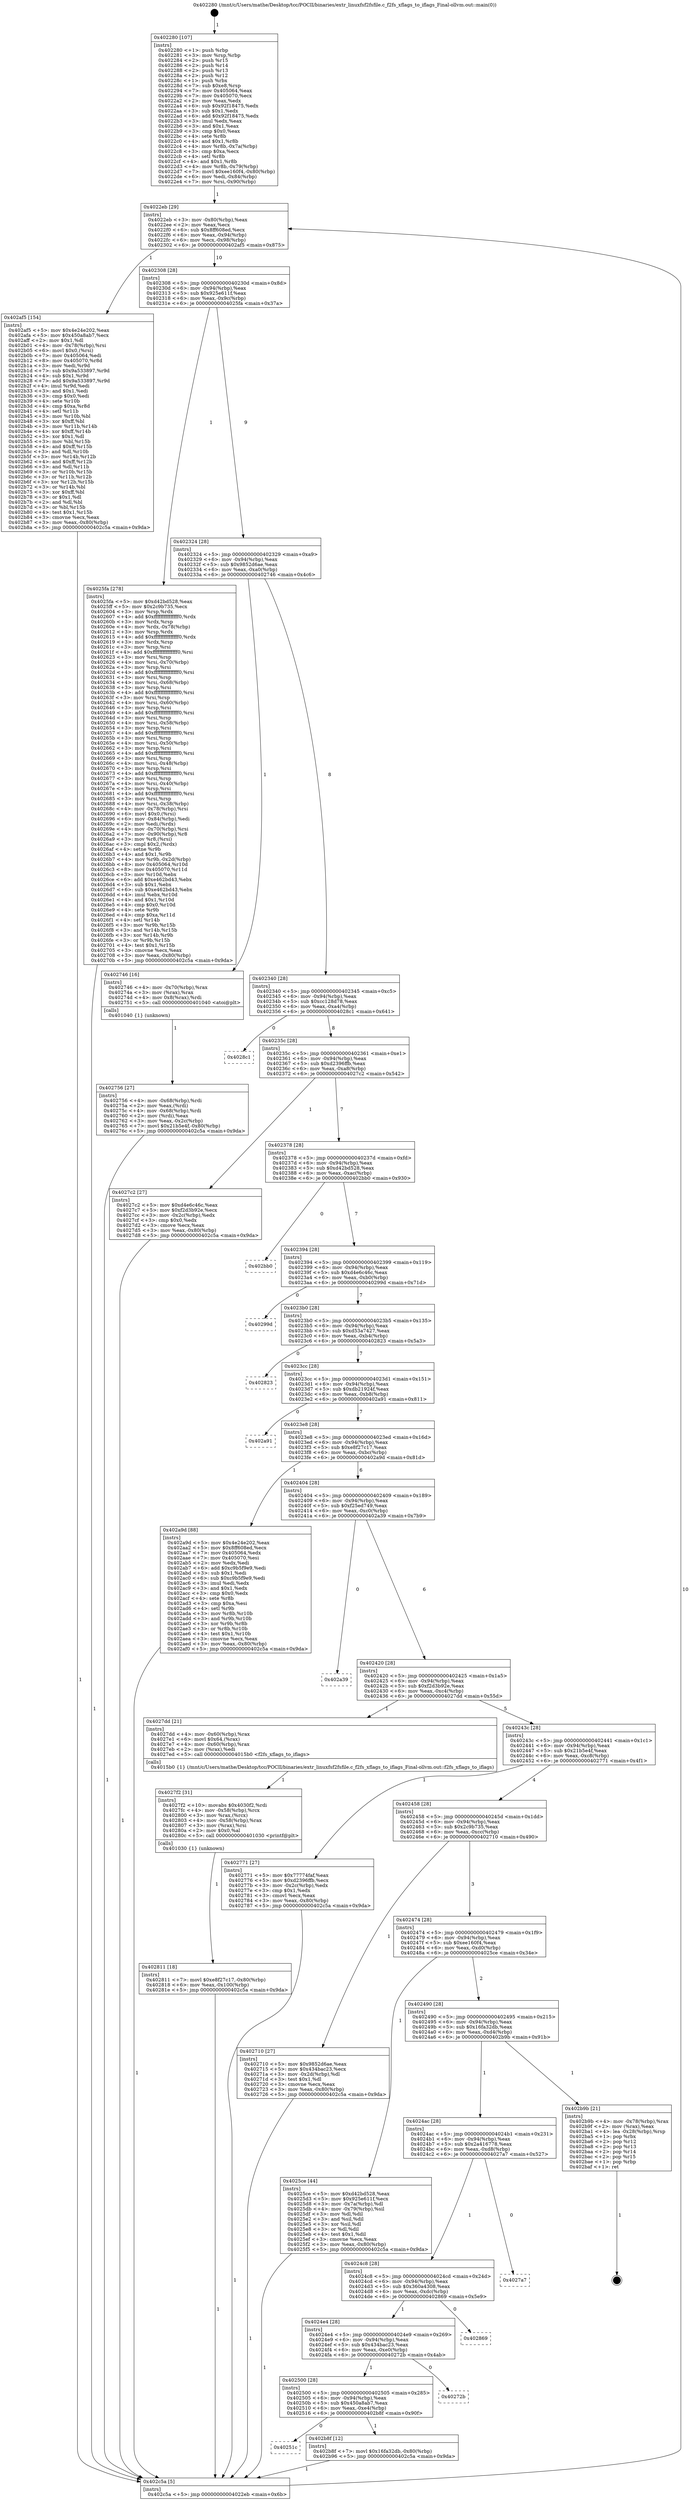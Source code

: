 digraph "0x402280" {
  label = "0x402280 (/mnt/c/Users/mathe/Desktop/tcc/POCII/binaries/extr_linuxfsf2fsfile.c_f2fs_xflags_to_iflags_Final-ollvm.out::main(0))"
  labelloc = "t"
  node[shape=record]

  Entry [label="",width=0.3,height=0.3,shape=circle,fillcolor=black,style=filled]
  "0x4022eb" [label="{
     0x4022eb [29]\l
     | [instrs]\l
     &nbsp;&nbsp;0x4022eb \<+3\>: mov -0x80(%rbp),%eax\l
     &nbsp;&nbsp;0x4022ee \<+2\>: mov %eax,%ecx\l
     &nbsp;&nbsp;0x4022f0 \<+6\>: sub $0x8ff608ed,%ecx\l
     &nbsp;&nbsp;0x4022f6 \<+6\>: mov %eax,-0x94(%rbp)\l
     &nbsp;&nbsp;0x4022fc \<+6\>: mov %ecx,-0x98(%rbp)\l
     &nbsp;&nbsp;0x402302 \<+6\>: je 0000000000402af5 \<main+0x875\>\l
  }"]
  "0x402af5" [label="{
     0x402af5 [154]\l
     | [instrs]\l
     &nbsp;&nbsp;0x402af5 \<+5\>: mov $0x4e24e202,%eax\l
     &nbsp;&nbsp;0x402afa \<+5\>: mov $0x450a8ab7,%ecx\l
     &nbsp;&nbsp;0x402aff \<+2\>: mov $0x1,%dl\l
     &nbsp;&nbsp;0x402b01 \<+4\>: mov -0x78(%rbp),%rsi\l
     &nbsp;&nbsp;0x402b05 \<+6\>: movl $0x0,(%rsi)\l
     &nbsp;&nbsp;0x402b0b \<+7\>: mov 0x405064,%edi\l
     &nbsp;&nbsp;0x402b12 \<+8\>: mov 0x405070,%r8d\l
     &nbsp;&nbsp;0x402b1a \<+3\>: mov %edi,%r9d\l
     &nbsp;&nbsp;0x402b1d \<+7\>: sub $0x9a533897,%r9d\l
     &nbsp;&nbsp;0x402b24 \<+4\>: sub $0x1,%r9d\l
     &nbsp;&nbsp;0x402b28 \<+7\>: add $0x9a533897,%r9d\l
     &nbsp;&nbsp;0x402b2f \<+4\>: imul %r9d,%edi\l
     &nbsp;&nbsp;0x402b33 \<+3\>: and $0x1,%edi\l
     &nbsp;&nbsp;0x402b36 \<+3\>: cmp $0x0,%edi\l
     &nbsp;&nbsp;0x402b39 \<+4\>: sete %r10b\l
     &nbsp;&nbsp;0x402b3d \<+4\>: cmp $0xa,%r8d\l
     &nbsp;&nbsp;0x402b41 \<+4\>: setl %r11b\l
     &nbsp;&nbsp;0x402b45 \<+3\>: mov %r10b,%bl\l
     &nbsp;&nbsp;0x402b48 \<+3\>: xor $0xff,%bl\l
     &nbsp;&nbsp;0x402b4b \<+3\>: mov %r11b,%r14b\l
     &nbsp;&nbsp;0x402b4e \<+4\>: xor $0xff,%r14b\l
     &nbsp;&nbsp;0x402b52 \<+3\>: xor $0x1,%dl\l
     &nbsp;&nbsp;0x402b55 \<+3\>: mov %bl,%r15b\l
     &nbsp;&nbsp;0x402b58 \<+4\>: and $0xff,%r15b\l
     &nbsp;&nbsp;0x402b5c \<+3\>: and %dl,%r10b\l
     &nbsp;&nbsp;0x402b5f \<+3\>: mov %r14b,%r12b\l
     &nbsp;&nbsp;0x402b62 \<+4\>: and $0xff,%r12b\l
     &nbsp;&nbsp;0x402b66 \<+3\>: and %dl,%r11b\l
     &nbsp;&nbsp;0x402b69 \<+3\>: or %r10b,%r15b\l
     &nbsp;&nbsp;0x402b6c \<+3\>: or %r11b,%r12b\l
     &nbsp;&nbsp;0x402b6f \<+3\>: xor %r12b,%r15b\l
     &nbsp;&nbsp;0x402b72 \<+3\>: or %r14b,%bl\l
     &nbsp;&nbsp;0x402b75 \<+3\>: xor $0xff,%bl\l
     &nbsp;&nbsp;0x402b78 \<+3\>: or $0x1,%dl\l
     &nbsp;&nbsp;0x402b7b \<+2\>: and %dl,%bl\l
     &nbsp;&nbsp;0x402b7d \<+3\>: or %bl,%r15b\l
     &nbsp;&nbsp;0x402b80 \<+4\>: test $0x1,%r15b\l
     &nbsp;&nbsp;0x402b84 \<+3\>: cmovne %ecx,%eax\l
     &nbsp;&nbsp;0x402b87 \<+3\>: mov %eax,-0x80(%rbp)\l
     &nbsp;&nbsp;0x402b8a \<+5\>: jmp 0000000000402c5a \<main+0x9da\>\l
  }"]
  "0x402308" [label="{
     0x402308 [28]\l
     | [instrs]\l
     &nbsp;&nbsp;0x402308 \<+5\>: jmp 000000000040230d \<main+0x8d\>\l
     &nbsp;&nbsp;0x40230d \<+6\>: mov -0x94(%rbp),%eax\l
     &nbsp;&nbsp;0x402313 \<+5\>: sub $0x925e611f,%eax\l
     &nbsp;&nbsp;0x402318 \<+6\>: mov %eax,-0x9c(%rbp)\l
     &nbsp;&nbsp;0x40231e \<+6\>: je 00000000004025fa \<main+0x37a\>\l
  }"]
  Exit [label="",width=0.3,height=0.3,shape=circle,fillcolor=black,style=filled,peripheries=2]
  "0x4025fa" [label="{
     0x4025fa [278]\l
     | [instrs]\l
     &nbsp;&nbsp;0x4025fa \<+5\>: mov $0xd42bd528,%eax\l
     &nbsp;&nbsp;0x4025ff \<+5\>: mov $0x2c9b735,%ecx\l
     &nbsp;&nbsp;0x402604 \<+3\>: mov %rsp,%rdx\l
     &nbsp;&nbsp;0x402607 \<+4\>: add $0xfffffffffffffff0,%rdx\l
     &nbsp;&nbsp;0x40260b \<+3\>: mov %rdx,%rsp\l
     &nbsp;&nbsp;0x40260e \<+4\>: mov %rdx,-0x78(%rbp)\l
     &nbsp;&nbsp;0x402612 \<+3\>: mov %rsp,%rdx\l
     &nbsp;&nbsp;0x402615 \<+4\>: add $0xfffffffffffffff0,%rdx\l
     &nbsp;&nbsp;0x402619 \<+3\>: mov %rdx,%rsp\l
     &nbsp;&nbsp;0x40261c \<+3\>: mov %rsp,%rsi\l
     &nbsp;&nbsp;0x40261f \<+4\>: add $0xfffffffffffffff0,%rsi\l
     &nbsp;&nbsp;0x402623 \<+3\>: mov %rsi,%rsp\l
     &nbsp;&nbsp;0x402626 \<+4\>: mov %rsi,-0x70(%rbp)\l
     &nbsp;&nbsp;0x40262a \<+3\>: mov %rsp,%rsi\l
     &nbsp;&nbsp;0x40262d \<+4\>: add $0xfffffffffffffff0,%rsi\l
     &nbsp;&nbsp;0x402631 \<+3\>: mov %rsi,%rsp\l
     &nbsp;&nbsp;0x402634 \<+4\>: mov %rsi,-0x68(%rbp)\l
     &nbsp;&nbsp;0x402638 \<+3\>: mov %rsp,%rsi\l
     &nbsp;&nbsp;0x40263b \<+4\>: add $0xfffffffffffffff0,%rsi\l
     &nbsp;&nbsp;0x40263f \<+3\>: mov %rsi,%rsp\l
     &nbsp;&nbsp;0x402642 \<+4\>: mov %rsi,-0x60(%rbp)\l
     &nbsp;&nbsp;0x402646 \<+3\>: mov %rsp,%rsi\l
     &nbsp;&nbsp;0x402649 \<+4\>: add $0xfffffffffffffff0,%rsi\l
     &nbsp;&nbsp;0x40264d \<+3\>: mov %rsi,%rsp\l
     &nbsp;&nbsp;0x402650 \<+4\>: mov %rsi,-0x58(%rbp)\l
     &nbsp;&nbsp;0x402654 \<+3\>: mov %rsp,%rsi\l
     &nbsp;&nbsp;0x402657 \<+4\>: add $0xfffffffffffffff0,%rsi\l
     &nbsp;&nbsp;0x40265b \<+3\>: mov %rsi,%rsp\l
     &nbsp;&nbsp;0x40265e \<+4\>: mov %rsi,-0x50(%rbp)\l
     &nbsp;&nbsp;0x402662 \<+3\>: mov %rsp,%rsi\l
     &nbsp;&nbsp;0x402665 \<+4\>: add $0xfffffffffffffff0,%rsi\l
     &nbsp;&nbsp;0x402669 \<+3\>: mov %rsi,%rsp\l
     &nbsp;&nbsp;0x40266c \<+4\>: mov %rsi,-0x48(%rbp)\l
     &nbsp;&nbsp;0x402670 \<+3\>: mov %rsp,%rsi\l
     &nbsp;&nbsp;0x402673 \<+4\>: add $0xfffffffffffffff0,%rsi\l
     &nbsp;&nbsp;0x402677 \<+3\>: mov %rsi,%rsp\l
     &nbsp;&nbsp;0x40267a \<+4\>: mov %rsi,-0x40(%rbp)\l
     &nbsp;&nbsp;0x40267e \<+3\>: mov %rsp,%rsi\l
     &nbsp;&nbsp;0x402681 \<+4\>: add $0xfffffffffffffff0,%rsi\l
     &nbsp;&nbsp;0x402685 \<+3\>: mov %rsi,%rsp\l
     &nbsp;&nbsp;0x402688 \<+4\>: mov %rsi,-0x38(%rbp)\l
     &nbsp;&nbsp;0x40268c \<+4\>: mov -0x78(%rbp),%rsi\l
     &nbsp;&nbsp;0x402690 \<+6\>: movl $0x0,(%rsi)\l
     &nbsp;&nbsp;0x402696 \<+6\>: mov -0x84(%rbp),%edi\l
     &nbsp;&nbsp;0x40269c \<+2\>: mov %edi,(%rdx)\l
     &nbsp;&nbsp;0x40269e \<+4\>: mov -0x70(%rbp),%rsi\l
     &nbsp;&nbsp;0x4026a2 \<+7\>: mov -0x90(%rbp),%r8\l
     &nbsp;&nbsp;0x4026a9 \<+3\>: mov %r8,(%rsi)\l
     &nbsp;&nbsp;0x4026ac \<+3\>: cmpl $0x2,(%rdx)\l
     &nbsp;&nbsp;0x4026af \<+4\>: setne %r9b\l
     &nbsp;&nbsp;0x4026b3 \<+4\>: and $0x1,%r9b\l
     &nbsp;&nbsp;0x4026b7 \<+4\>: mov %r9b,-0x2d(%rbp)\l
     &nbsp;&nbsp;0x4026bb \<+8\>: mov 0x405064,%r10d\l
     &nbsp;&nbsp;0x4026c3 \<+8\>: mov 0x405070,%r11d\l
     &nbsp;&nbsp;0x4026cb \<+3\>: mov %r10d,%ebx\l
     &nbsp;&nbsp;0x4026ce \<+6\>: add $0xe462bd43,%ebx\l
     &nbsp;&nbsp;0x4026d4 \<+3\>: sub $0x1,%ebx\l
     &nbsp;&nbsp;0x4026d7 \<+6\>: sub $0xe462bd43,%ebx\l
     &nbsp;&nbsp;0x4026dd \<+4\>: imul %ebx,%r10d\l
     &nbsp;&nbsp;0x4026e1 \<+4\>: and $0x1,%r10d\l
     &nbsp;&nbsp;0x4026e5 \<+4\>: cmp $0x0,%r10d\l
     &nbsp;&nbsp;0x4026e9 \<+4\>: sete %r9b\l
     &nbsp;&nbsp;0x4026ed \<+4\>: cmp $0xa,%r11d\l
     &nbsp;&nbsp;0x4026f1 \<+4\>: setl %r14b\l
     &nbsp;&nbsp;0x4026f5 \<+3\>: mov %r9b,%r15b\l
     &nbsp;&nbsp;0x4026f8 \<+3\>: and %r14b,%r15b\l
     &nbsp;&nbsp;0x4026fb \<+3\>: xor %r14b,%r9b\l
     &nbsp;&nbsp;0x4026fe \<+3\>: or %r9b,%r15b\l
     &nbsp;&nbsp;0x402701 \<+4\>: test $0x1,%r15b\l
     &nbsp;&nbsp;0x402705 \<+3\>: cmovne %ecx,%eax\l
     &nbsp;&nbsp;0x402708 \<+3\>: mov %eax,-0x80(%rbp)\l
     &nbsp;&nbsp;0x40270b \<+5\>: jmp 0000000000402c5a \<main+0x9da\>\l
  }"]
  "0x402324" [label="{
     0x402324 [28]\l
     | [instrs]\l
     &nbsp;&nbsp;0x402324 \<+5\>: jmp 0000000000402329 \<main+0xa9\>\l
     &nbsp;&nbsp;0x402329 \<+6\>: mov -0x94(%rbp),%eax\l
     &nbsp;&nbsp;0x40232f \<+5\>: sub $0x9852d6ae,%eax\l
     &nbsp;&nbsp;0x402334 \<+6\>: mov %eax,-0xa0(%rbp)\l
     &nbsp;&nbsp;0x40233a \<+6\>: je 0000000000402746 \<main+0x4c6\>\l
  }"]
  "0x40251c" [label="{
     0x40251c\l
  }", style=dashed]
  "0x402746" [label="{
     0x402746 [16]\l
     | [instrs]\l
     &nbsp;&nbsp;0x402746 \<+4\>: mov -0x70(%rbp),%rax\l
     &nbsp;&nbsp;0x40274a \<+3\>: mov (%rax),%rax\l
     &nbsp;&nbsp;0x40274d \<+4\>: mov 0x8(%rax),%rdi\l
     &nbsp;&nbsp;0x402751 \<+5\>: call 0000000000401040 \<atoi@plt\>\l
     | [calls]\l
     &nbsp;&nbsp;0x401040 \{1\} (unknown)\l
  }"]
  "0x402340" [label="{
     0x402340 [28]\l
     | [instrs]\l
     &nbsp;&nbsp;0x402340 \<+5\>: jmp 0000000000402345 \<main+0xc5\>\l
     &nbsp;&nbsp;0x402345 \<+6\>: mov -0x94(%rbp),%eax\l
     &nbsp;&nbsp;0x40234b \<+5\>: sub $0xcc128d78,%eax\l
     &nbsp;&nbsp;0x402350 \<+6\>: mov %eax,-0xa4(%rbp)\l
     &nbsp;&nbsp;0x402356 \<+6\>: je 00000000004028c1 \<main+0x641\>\l
  }"]
  "0x402b8f" [label="{
     0x402b8f [12]\l
     | [instrs]\l
     &nbsp;&nbsp;0x402b8f \<+7\>: movl $0x16fa32db,-0x80(%rbp)\l
     &nbsp;&nbsp;0x402b96 \<+5\>: jmp 0000000000402c5a \<main+0x9da\>\l
  }"]
  "0x4028c1" [label="{
     0x4028c1\l
  }", style=dashed]
  "0x40235c" [label="{
     0x40235c [28]\l
     | [instrs]\l
     &nbsp;&nbsp;0x40235c \<+5\>: jmp 0000000000402361 \<main+0xe1\>\l
     &nbsp;&nbsp;0x402361 \<+6\>: mov -0x94(%rbp),%eax\l
     &nbsp;&nbsp;0x402367 \<+5\>: sub $0xd2396ffb,%eax\l
     &nbsp;&nbsp;0x40236c \<+6\>: mov %eax,-0xa8(%rbp)\l
     &nbsp;&nbsp;0x402372 \<+6\>: je 00000000004027c2 \<main+0x542\>\l
  }"]
  "0x402500" [label="{
     0x402500 [28]\l
     | [instrs]\l
     &nbsp;&nbsp;0x402500 \<+5\>: jmp 0000000000402505 \<main+0x285\>\l
     &nbsp;&nbsp;0x402505 \<+6\>: mov -0x94(%rbp),%eax\l
     &nbsp;&nbsp;0x40250b \<+5\>: sub $0x450a8ab7,%eax\l
     &nbsp;&nbsp;0x402510 \<+6\>: mov %eax,-0xe4(%rbp)\l
     &nbsp;&nbsp;0x402516 \<+6\>: je 0000000000402b8f \<main+0x90f\>\l
  }"]
  "0x4027c2" [label="{
     0x4027c2 [27]\l
     | [instrs]\l
     &nbsp;&nbsp;0x4027c2 \<+5\>: mov $0xd4e6c46c,%eax\l
     &nbsp;&nbsp;0x4027c7 \<+5\>: mov $0xf2d3b92e,%ecx\l
     &nbsp;&nbsp;0x4027cc \<+3\>: mov -0x2c(%rbp),%edx\l
     &nbsp;&nbsp;0x4027cf \<+3\>: cmp $0x0,%edx\l
     &nbsp;&nbsp;0x4027d2 \<+3\>: cmove %ecx,%eax\l
     &nbsp;&nbsp;0x4027d5 \<+3\>: mov %eax,-0x80(%rbp)\l
     &nbsp;&nbsp;0x4027d8 \<+5\>: jmp 0000000000402c5a \<main+0x9da\>\l
  }"]
  "0x402378" [label="{
     0x402378 [28]\l
     | [instrs]\l
     &nbsp;&nbsp;0x402378 \<+5\>: jmp 000000000040237d \<main+0xfd\>\l
     &nbsp;&nbsp;0x40237d \<+6\>: mov -0x94(%rbp),%eax\l
     &nbsp;&nbsp;0x402383 \<+5\>: sub $0xd42bd528,%eax\l
     &nbsp;&nbsp;0x402388 \<+6\>: mov %eax,-0xac(%rbp)\l
     &nbsp;&nbsp;0x40238e \<+6\>: je 0000000000402bb0 \<main+0x930\>\l
  }"]
  "0x40272b" [label="{
     0x40272b\l
  }", style=dashed]
  "0x402bb0" [label="{
     0x402bb0\l
  }", style=dashed]
  "0x402394" [label="{
     0x402394 [28]\l
     | [instrs]\l
     &nbsp;&nbsp;0x402394 \<+5\>: jmp 0000000000402399 \<main+0x119\>\l
     &nbsp;&nbsp;0x402399 \<+6\>: mov -0x94(%rbp),%eax\l
     &nbsp;&nbsp;0x40239f \<+5\>: sub $0xd4e6c46c,%eax\l
     &nbsp;&nbsp;0x4023a4 \<+6\>: mov %eax,-0xb0(%rbp)\l
     &nbsp;&nbsp;0x4023aa \<+6\>: je 000000000040299d \<main+0x71d\>\l
  }"]
  "0x4024e4" [label="{
     0x4024e4 [28]\l
     | [instrs]\l
     &nbsp;&nbsp;0x4024e4 \<+5\>: jmp 00000000004024e9 \<main+0x269\>\l
     &nbsp;&nbsp;0x4024e9 \<+6\>: mov -0x94(%rbp),%eax\l
     &nbsp;&nbsp;0x4024ef \<+5\>: sub $0x434bac23,%eax\l
     &nbsp;&nbsp;0x4024f4 \<+6\>: mov %eax,-0xe0(%rbp)\l
     &nbsp;&nbsp;0x4024fa \<+6\>: je 000000000040272b \<main+0x4ab\>\l
  }"]
  "0x40299d" [label="{
     0x40299d\l
  }", style=dashed]
  "0x4023b0" [label="{
     0x4023b0 [28]\l
     | [instrs]\l
     &nbsp;&nbsp;0x4023b0 \<+5\>: jmp 00000000004023b5 \<main+0x135\>\l
     &nbsp;&nbsp;0x4023b5 \<+6\>: mov -0x94(%rbp),%eax\l
     &nbsp;&nbsp;0x4023bb \<+5\>: sub $0xd53a7427,%eax\l
     &nbsp;&nbsp;0x4023c0 \<+6\>: mov %eax,-0xb4(%rbp)\l
     &nbsp;&nbsp;0x4023c6 \<+6\>: je 0000000000402823 \<main+0x5a3\>\l
  }"]
  "0x402869" [label="{
     0x402869\l
  }", style=dashed]
  "0x402823" [label="{
     0x402823\l
  }", style=dashed]
  "0x4023cc" [label="{
     0x4023cc [28]\l
     | [instrs]\l
     &nbsp;&nbsp;0x4023cc \<+5\>: jmp 00000000004023d1 \<main+0x151\>\l
     &nbsp;&nbsp;0x4023d1 \<+6\>: mov -0x94(%rbp),%eax\l
     &nbsp;&nbsp;0x4023d7 \<+5\>: sub $0xdb21924f,%eax\l
     &nbsp;&nbsp;0x4023dc \<+6\>: mov %eax,-0xb8(%rbp)\l
     &nbsp;&nbsp;0x4023e2 \<+6\>: je 0000000000402a91 \<main+0x811\>\l
  }"]
  "0x4024c8" [label="{
     0x4024c8 [28]\l
     | [instrs]\l
     &nbsp;&nbsp;0x4024c8 \<+5\>: jmp 00000000004024cd \<main+0x24d\>\l
     &nbsp;&nbsp;0x4024cd \<+6\>: mov -0x94(%rbp),%eax\l
     &nbsp;&nbsp;0x4024d3 \<+5\>: sub $0x360a4308,%eax\l
     &nbsp;&nbsp;0x4024d8 \<+6\>: mov %eax,-0xdc(%rbp)\l
     &nbsp;&nbsp;0x4024de \<+6\>: je 0000000000402869 \<main+0x5e9\>\l
  }"]
  "0x402a91" [label="{
     0x402a91\l
  }", style=dashed]
  "0x4023e8" [label="{
     0x4023e8 [28]\l
     | [instrs]\l
     &nbsp;&nbsp;0x4023e8 \<+5\>: jmp 00000000004023ed \<main+0x16d\>\l
     &nbsp;&nbsp;0x4023ed \<+6\>: mov -0x94(%rbp),%eax\l
     &nbsp;&nbsp;0x4023f3 \<+5\>: sub $0xe8f27c17,%eax\l
     &nbsp;&nbsp;0x4023f8 \<+6\>: mov %eax,-0xbc(%rbp)\l
     &nbsp;&nbsp;0x4023fe \<+6\>: je 0000000000402a9d \<main+0x81d\>\l
  }"]
  "0x4027a7" [label="{
     0x4027a7\l
  }", style=dashed]
  "0x402a9d" [label="{
     0x402a9d [88]\l
     | [instrs]\l
     &nbsp;&nbsp;0x402a9d \<+5\>: mov $0x4e24e202,%eax\l
     &nbsp;&nbsp;0x402aa2 \<+5\>: mov $0x8ff608ed,%ecx\l
     &nbsp;&nbsp;0x402aa7 \<+7\>: mov 0x405064,%edx\l
     &nbsp;&nbsp;0x402aae \<+7\>: mov 0x405070,%esi\l
     &nbsp;&nbsp;0x402ab5 \<+2\>: mov %edx,%edi\l
     &nbsp;&nbsp;0x402ab7 \<+6\>: add $0xc9b5f9e9,%edi\l
     &nbsp;&nbsp;0x402abd \<+3\>: sub $0x1,%edi\l
     &nbsp;&nbsp;0x402ac0 \<+6\>: sub $0xc9b5f9e9,%edi\l
     &nbsp;&nbsp;0x402ac6 \<+3\>: imul %edi,%edx\l
     &nbsp;&nbsp;0x402ac9 \<+3\>: and $0x1,%edx\l
     &nbsp;&nbsp;0x402acc \<+3\>: cmp $0x0,%edx\l
     &nbsp;&nbsp;0x402acf \<+4\>: sete %r8b\l
     &nbsp;&nbsp;0x402ad3 \<+3\>: cmp $0xa,%esi\l
     &nbsp;&nbsp;0x402ad6 \<+4\>: setl %r9b\l
     &nbsp;&nbsp;0x402ada \<+3\>: mov %r8b,%r10b\l
     &nbsp;&nbsp;0x402add \<+3\>: and %r9b,%r10b\l
     &nbsp;&nbsp;0x402ae0 \<+3\>: xor %r9b,%r8b\l
     &nbsp;&nbsp;0x402ae3 \<+3\>: or %r8b,%r10b\l
     &nbsp;&nbsp;0x402ae6 \<+4\>: test $0x1,%r10b\l
     &nbsp;&nbsp;0x402aea \<+3\>: cmovne %ecx,%eax\l
     &nbsp;&nbsp;0x402aed \<+3\>: mov %eax,-0x80(%rbp)\l
     &nbsp;&nbsp;0x402af0 \<+5\>: jmp 0000000000402c5a \<main+0x9da\>\l
  }"]
  "0x402404" [label="{
     0x402404 [28]\l
     | [instrs]\l
     &nbsp;&nbsp;0x402404 \<+5\>: jmp 0000000000402409 \<main+0x189\>\l
     &nbsp;&nbsp;0x402409 \<+6\>: mov -0x94(%rbp),%eax\l
     &nbsp;&nbsp;0x40240f \<+5\>: sub $0xf25ed749,%eax\l
     &nbsp;&nbsp;0x402414 \<+6\>: mov %eax,-0xc0(%rbp)\l
     &nbsp;&nbsp;0x40241a \<+6\>: je 0000000000402a39 \<main+0x7b9\>\l
  }"]
  "0x4024ac" [label="{
     0x4024ac [28]\l
     | [instrs]\l
     &nbsp;&nbsp;0x4024ac \<+5\>: jmp 00000000004024b1 \<main+0x231\>\l
     &nbsp;&nbsp;0x4024b1 \<+6\>: mov -0x94(%rbp),%eax\l
     &nbsp;&nbsp;0x4024b7 \<+5\>: sub $0x2a416778,%eax\l
     &nbsp;&nbsp;0x4024bc \<+6\>: mov %eax,-0xd8(%rbp)\l
     &nbsp;&nbsp;0x4024c2 \<+6\>: je 00000000004027a7 \<main+0x527\>\l
  }"]
  "0x402a39" [label="{
     0x402a39\l
  }", style=dashed]
  "0x402420" [label="{
     0x402420 [28]\l
     | [instrs]\l
     &nbsp;&nbsp;0x402420 \<+5\>: jmp 0000000000402425 \<main+0x1a5\>\l
     &nbsp;&nbsp;0x402425 \<+6\>: mov -0x94(%rbp),%eax\l
     &nbsp;&nbsp;0x40242b \<+5\>: sub $0xf2d3b92e,%eax\l
     &nbsp;&nbsp;0x402430 \<+6\>: mov %eax,-0xc4(%rbp)\l
     &nbsp;&nbsp;0x402436 \<+6\>: je 00000000004027dd \<main+0x55d\>\l
  }"]
  "0x402b9b" [label="{
     0x402b9b [21]\l
     | [instrs]\l
     &nbsp;&nbsp;0x402b9b \<+4\>: mov -0x78(%rbp),%rax\l
     &nbsp;&nbsp;0x402b9f \<+2\>: mov (%rax),%eax\l
     &nbsp;&nbsp;0x402ba1 \<+4\>: lea -0x28(%rbp),%rsp\l
     &nbsp;&nbsp;0x402ba5 \<+1\>: pop %rbx\l
     &nbsp;&nbsp;0x402ba6 \<+2\>: pop %r12\l
     &nbsp;&nbsp;0x402ba8 \<+2\>: pop %r13\l
     &nbsp;&nbsp;0x402baa \<+2\>: pop %r14\l
     &nbsp;&nbsp;0x402bac \<+2\>: pop %r15\l
     &nbsp;&nbsp;0x402bae \<+1\>: pop %rbp\l
     &nbsp;&nbsp;0x402baf \<+1\>: ret\l
  }"]
  "0x4027dd" [label="{
     0x4027dd [21]\l
     | [instrs]\l
     &nbsp;&nbsp;0x4027dd \<+4\>: mov -0x60(%rbp),%rax\l
     &nbsp;&nbsp;0x4027e1 \<+6\>: movl $0x64,(%rax)\l
     &nbsp;&nbsp;0x4027e7 \<+4\>: mov -0x60(%rbp),%rax\l
     &nbsp;&nbsp;0x4027eb \<+2\>: mov (%rax),%edi\l
     &nbsp;&nbsp;0x4027ed \<+5\>: call 00000000004015b0 \<f2fs_xflags_to_iflags\>\l
     | [calls]\l
     &nbsp;&nbsp;0x4015b0 \{1\} (/mnt/c/Users/mathe/Desktop/tcc/POCII/binaries/extr_linuxfsf2fsfile.c_f2fs_xflags_to_iflags_Final-ollvm.out::f2fs_xflags_to_iflags)\l
  }"]
  "0x40243c" [label="{
     0x40243c [28]\l
     | [instrs]\l
     &nbsp;&nbsp;0x40243c \<+5\>: jmp 0000000000402441 \<main+0x1c1\>\l
     &nbsp;&nbsp;0x402441 \<+6\>: mov -0x94(%rbp),%eax\l
     &nbsp;&nbsp;0x402447 \<+5\>: sub $0x21b5e4f,%eax\l
     &nbsp;&nbsp;0x40244c \<+6\>: mov %eax,-0xc8(%rbp)\l
     &nbsp;&nbsp;0x402452 \<+6\>: je 0000000000402771 \<main+0x4f1\>\l
  }"]
  "0x402811" [label="{
     0x402811 [18]\l
     | [instrs]\l
     &nbsp;&nbsp;0x402811 \<+7\>: movl $0xe8f27c17,-0x80(%rbp)\l
     &nbsp;&nbsp;0x402818 \<+6\>: mov %eax,-0x100(%rbp)\l
     &nbsp;&nbsp;0x40281e \<+5\>: jmp 0000000000402c5a \<main+0x9da\>\l
  }"]
  "0x402771" [label="{
     0x402771 [27]\l
     | [instrs]\l
     &nbsp;&nbsp;0x402771 \<+5\>: mov $0x77774faf,%eax\l
     &nbsp;&nbsp;0x402776 \<+5\>: mov $0xd2396ffb,%ecx\l
     &nbsp;&nbsp;0x40277b \<+3\>: mov -0x2c(%rbp),%edx\l
     &nbsp;&nbsp;0x40277e \<+3\>: cmp $0x1,%edx\l
     &nbsp;&nbsp;0x402781 \<+3\>: cmovl %ecx,%eax\l
     &nbsp;&nbsp;0x402784 \<+3\>: mov %eax,-0x80(%rbp)\l
     &nbsp;&nbsp;0x402787 \<+5\>: jmp 0000000000402c5a \<main+0x9da\>\l
  }"]
  "0x402458" [label="{
     0x402458 [28]\l
     | [instrs]\l
     &nbsp;&nbsp;0x402458 \<+5\>: jmp 000000000040245d \<main+0x1dd\>\l
     &nbsp;&nbsp;0x40245d \<+6\>: mov -0x94(%rbp),%eax\l
     &nbsp;&nbsp;0x402463 \<+5\>: sub $0x2c9b735,%eax\l
     &nbsp;&nbsp;0x402468 \<+6\>: mov %eax,-0xcc(%rbp)\l
     &nbsp;&nbsp;0x40246e \<+6\>: je 0000000000402710 \<main+0x490\>\l
  }"]
  "0x4027f2" [label="{
     0x4027f2 [31]\l
     | [instrs]\l
     &nbsp;&nbsp;0x4027f2 \<+10\>: movabs $0x4030f2,%rdi\l
     &nbsp;&nbsp;0x4027fc \<+4\>: mov -0x58(%rbp),%rcx\l
     &nbsp;&nbsp;0x402800 \<+3\>: mov %rax,(%rcx)\l
     &nbsp;&nbsp;0x402803 \<+4\>: mov -0x58(%rbp),%rax\l
     &nbsp;&nbsp;0x402807 \<+3\>: mov (%rax),%rsi\l
     &nbsp;&nbsp;0x40280a \<+2\>: mov $0x0,%al\l
     &nbsp;&nbsp;0x40280c \<+5\>: call 0000000000401030 \<printf@plt\>\l
     | [calls]\l
     &nbsp;&nbsp;0x401030 \{1\} (unknown)\l
  }"]
  "0x402710" [label="{
     0x402710 [27]\l
     | [instrs]\l
     &nbsp;&nbsp;0x402710 \<+5\>: mov $0x9852d6ae,%eax\l
     &nbsp;&nbsp;0x402715 \<+5\>: mov $0x434bac23,%ecx\l
     &nbsp;&nbsp;0x40271a \<+3\>: mov -0x2d(%rbp),%dl\l
     &nbsp;&nbsp;0x40271d \<+3\>: test $0x1,%dl\l
     &nbsp;&nbsp;0x402720 \<+3\>: cmovne %ecx,%eax\l
     &nbsp;&nbsp;0x402723 \<+3\>: mov %eax,-0x80(%rbp)\l
     &nbsp;&nbsp;0x402726 \<+5\>: jmp 0000000000402c5a \<main+0x9da\>\l
  }"]
  "0x402474" [label="{
     0x402474 [28]\l
     | [instrs]\l
     &nbsp;&nbsp;0x402474 \<+5\>: jmp 0000000000402479 \<main+0x1f9\>\l
     &nbsp;&nbsp;0x402479 \<+6\>: mov -0x94(%rbp),%eax\l
     &nbsp;&nbsp;0x40247f \<+5\>: sub $0xee160f4,%eax\l
     &nbsp;&nbsp;0x402484 \<+6\>: mov %eax,-0xd0(%rbp)\l
     &nbsp;&nbsp;0x40248a \<+6\>: je 00000000004025ce \<main+0x34e\>\l
  }"]
  "0x402756" [label="{
     0x402756 [27]\l
     | [instrs]\l
     &nbsp;&nbsp;0x402756 \<+4\>: mov -0x68(%rbp),%rdi\l
     &nbsp;&nbsp;0x40275a \<+2\>: mov %eax,(%rdi)\l
     &nbsp;&nbsp;0x40275c \<+4\>: mov -0x68(%rbp),%rdi\l
     &nbsp;&nbsp;0x402760 \<+2\>: mov (%rdi),%eax\l
     &nbsp;&nbsp;0x402762 \<+3\>: mov %eax,-0x2c(%rbp)\l
     &nbsp;&nbsp;0x402765 \<+7\>: movl $0x21b5e4f,-0x80(%rbp)\l
     &nbsp;&nbsp;0x40276c \<+5\>: jmp 0000000000402c5a \<main+0x9da\>\l
  }"]
  "0x4025ce" [label="{
     0x4025ce [44]\l
     | [instrs]\l
     &nbsp;&nbsp;0x4025ce \<+5\>: mov $0xd42bd528,%eax\l
     &nbsp;&nbsp;0x4025d3 \<+5\>: mov $0x925e611f,%ecx\l
     &nbsp;&nbsp;0x4025d8 \<+3\>: mov -0x7a(%rbp),%dl\l
     &nbsp;&nbsp;0x4025db \<+4\>: mov -0x79(%rbp),%sil\l
     &nbsp;&nbsp;0x4025df \<+3\>: mov %dl,%dil\l
     &nbsp;&nbsp;0x4025e2 \<+3\>: and %sil,%dil\l
     &nbsp;&nbsp;0x4025e5 \<+3\>: xor %sil,%dl\l
     &nbsp;&nbsp;0x4025e8 \<+3\>: or %dl,%dil\l
     &nbsp;&nbsp;0x4025eb \<+4\>: test $0x1,%dil\l
     &nbsp;&nbsp;0x4025ef \<+3\>: cmovne %ecx,%eax\l
     &nbsp;&nbsp;0x4025f2 \<+3\>: mov %eax,-0x80(%rbp)\l
     &nbsp;&nbsp;0x4025f5 \<+5\>: jmp 0000000000402c5a \<main+0x9da\>\l
  }"]
  "0x402490" [label="{
     0x402490 [28]\l
     | [instrs]\l
     &nbsp;&nbsp;0x402490 \<+5\>: jmp 0000000000402495 \<main+0x215\>\l
     &nbsp;&nbsp;0x402495 \<+6\>: mov -0x94(%rbp),%eax\l
     &nbsp;&nbsp;0x40249b \<+5\>: sub $0x16fa32db,%eax\l
     &nbsp;&nbsp;0x4024a0 \<+6\>: mov %eax,-0xd4(%rbp)\l
     &nbsp;&nbsp;0x4024a6 \<+6\>: je 0000000000402b9b \<main+0x91b\>\l
  }"]
  "0x402c5a" [label="{
     0x402c5a [5]\l
     | [instrs]\l
     &nbsp;&nbsp;0x402c5a \<+5\>: jmp 00000000004022eb \<main+0x6b\>\l
  }"]
  "0x402280" [label="{
     0x402280 [107]\l
     | [instrs]\l
     &nbsp;&nbsp;0x402280 \<+1\>: push %rbp\l
     &nbsp;&nbsp;0x402281 \<+3\>: mov %rsp,%rbp\l
     &nbsp;&nbsp;0x402284 \<+2\>: push %r15\l
     &nbsp;&nbsp;0x402286 \<+2\>: push %r14\l
     &nbsp;&nbsp;0x402288 \<+2\>: push %r13\l
     &nbsp;&nbsp;0x40228a \<+2\>: push %r12\l
     &nbsp;&nbsp;0x40228c \<+1\>: push %rbx\l
     &nbsp;&nbsp;0x40228d \<+7\>: sub $0xe8,%rsp\l
     &nbsp;&nbsp;0x402294 \<+7\>: mov 0x405064,%eax\l
     &nbsp;&nbsp;0x40229b \<+7\>: mov 0x405070,%ecx\l
     &nbsp;&nbsp;0x4022a2 \<+2\>: mov %eax,%edx\l
     &nbsp;&nbsp;0x4022a4 \<+6\>: sub $0x92f18475,%edx\l
     &nbsp;&nbsp;0x4022aa \<+3\>: sub $0x1,%edx\l
     &nbsp;&nbsp;0x4022ad \<+6\>: add $0x92f18475,%edx\l
     &nbsp;&nbsp;0x4022b3 \<+3\>: imul %edx,%eax\l
     &nbsp;&nbsp;0x4022b6 \<+3\>: and $0x1,%eax\l
     &nbsp;&nbsp;0x4022b9 \<+3\>: cmp $0x0,%eax\l
     &nbsp;&nbsp;0x4022bc \<+4\>: sete %r8b\l
     &nbsp;&nbsp;0x4022c0 \<+4\>: and $0x1,%r8b\l
     &nbsp;&nbsp;0x4022c4 \<+4\>: mov %r8b,-0x7a(%rbp)\l
     &nbsp;&nbsp;0x4022c8 \<+3\>: cmp $0xa,%ecx\l
     &nbsp;&nbsp;0x4022cb \<+4\>: setl %r8b\l
     &nbsp;&nbsp;0x4022cf \<+4\>: and $0x1,%r8b\l
     &nbsp;&nbsp;0x4022d3 \<+4\>: mov %r8b,-0x79(%rbp)\l
     &nbsp;&nbsp;0x4022d7 \<+7\>: movl $0xee160f4,-0x80(%rbp)\l
     &nbsp;&nbsp;0x4022de \<+6\>: mov %edi,-0x84(%rbp)\l
     &nbsp;&nbsp;0x4022e4 \<+7\>: mov %rsi,-0x90(%rbp)\l
  }"]
  Entry -> "0x402280" [label=" 1"]
  "0x4022eb" -> "0x402af5" [label=" 1"]
  "0x4022eb" -> "0x402308" [label=" 10"]
  "0x402b9b" -> Exit [label=" 1"]
  "0x402308" -> "0x4025fa" [label=" 1"]
  "0x402308" -> "0x402324" [label=" 9"]
  "0x402b8f" -> "0x402c5a" [label=" 1"]
  "0x402324" -> "0x402746" [label=" 1"]
  "0x402324" -> "0x402340" [label=" 8"]
  "0x402500" -> "0x40251c" [label=" 0"]
  "0x402340" -> "0x4028c1" [label=" 0"]
  "0x402340" -> "0x40235c" [label=" 8"]
  "0x402500" -> "0x402b8f" [label=" 1"]
  "0x40235c" -> "0x4027c2" [label=" 1"]
  "0x40235c" -> "0x402378" [label=" 7"]
  "0x4024e4" -> "0x402500" [label=" 1"]
  "0x402378" -> "0x402bb0" [label=" 0"]
  "0x402378" -> "0x402394" [label=" 7"]
  "0x4024e4" -> "0x40272b" [label=" 0"]
  "0x402394" -> "0x40299d" [label=" 0"]
  "0x402394" -> "0x4023b0" [label=" 7"]
  "0x4024c8" -> "0x4024e4" [label=" 1"]
  "0x4023b0" -> "0x402823" [label=" 0"]
  "0x4023b0" -> "0x4023cc" [label=" 7"]
  "0x4024c8" -> "0x402869" [label=" 0"]
  "0x4023cc" -> "0x402a91" [label=" 0"]
  "0x4023cc" -> "0x4023e8" [label=" 7"]
  "0x4024ac" -> "0x4024c8" [label=" 1"]
  "0x4023e8" -> "0x402a9d" [label=" 1"]
  "0x4023e8" -> "0x402404" [label=" 6"]
  "0x4024ac" -> "0x4027a7" [label=" 0"]
  "0x402404" -> "0x402a39" [label=" 0"]
  "0x402404" -> "0x402420" [label=" 6"]
  "0x402490" -> "0x4024ac" [label=" 1"]
  "0x402420" -> "0x4027dd" [label=" 1"]
  "0x402420" -> "0x40243c" [label=" 5"]
  "0x402490" -> "0x402b9b" [label=" 1"]
  "0x40243c" -> "0x402771" [label=" 1"]
  "0x40243c" -> "0x402458" [label=" 4"]
  "0x402af5" -> "0x402c5a" [label=" 1"]
  "0x402458" -> "0x402710" [label=" 1"]
  "0x402458" -> "0x402474" [label=" 3"]
  "0x402a9d" -> "0x402c5a" [label=" 1"]
  "0x402474" -> "0x4025ce" [label=" 1"]
  "0x402474" -> "0x402490" [label=" 2"]
  "0x4025ce" -> "0x402c5a" [label=" 1"]
  "0x402280" -> "0x4022eb" [label=" 1"]
  "0x402c5a" -> "0x4022eb" [label=" 10"]
  "0x402811" -> "0x402c5a" [label=" 1"]
  "0x4025fa" -> "0x402c5a" [label=" 1"]
  "0x402710" -> "0x402c5a" [label=" 1"]
  "0x402746" -> "0x402756" [label=" 1"]
  "0x402756" -> "0x402c5a" [label=" 1"]
  "0x402771" -> "0x402c5a" [label=" 1"]
  "0x4027c2" -> "0x402c5a" [label=" 1"]
  "0x4027dd" -> "0x4027f2" [label=" 1"]
  "0x4027f2" -> "0x402811" [label=" 1"]
}
